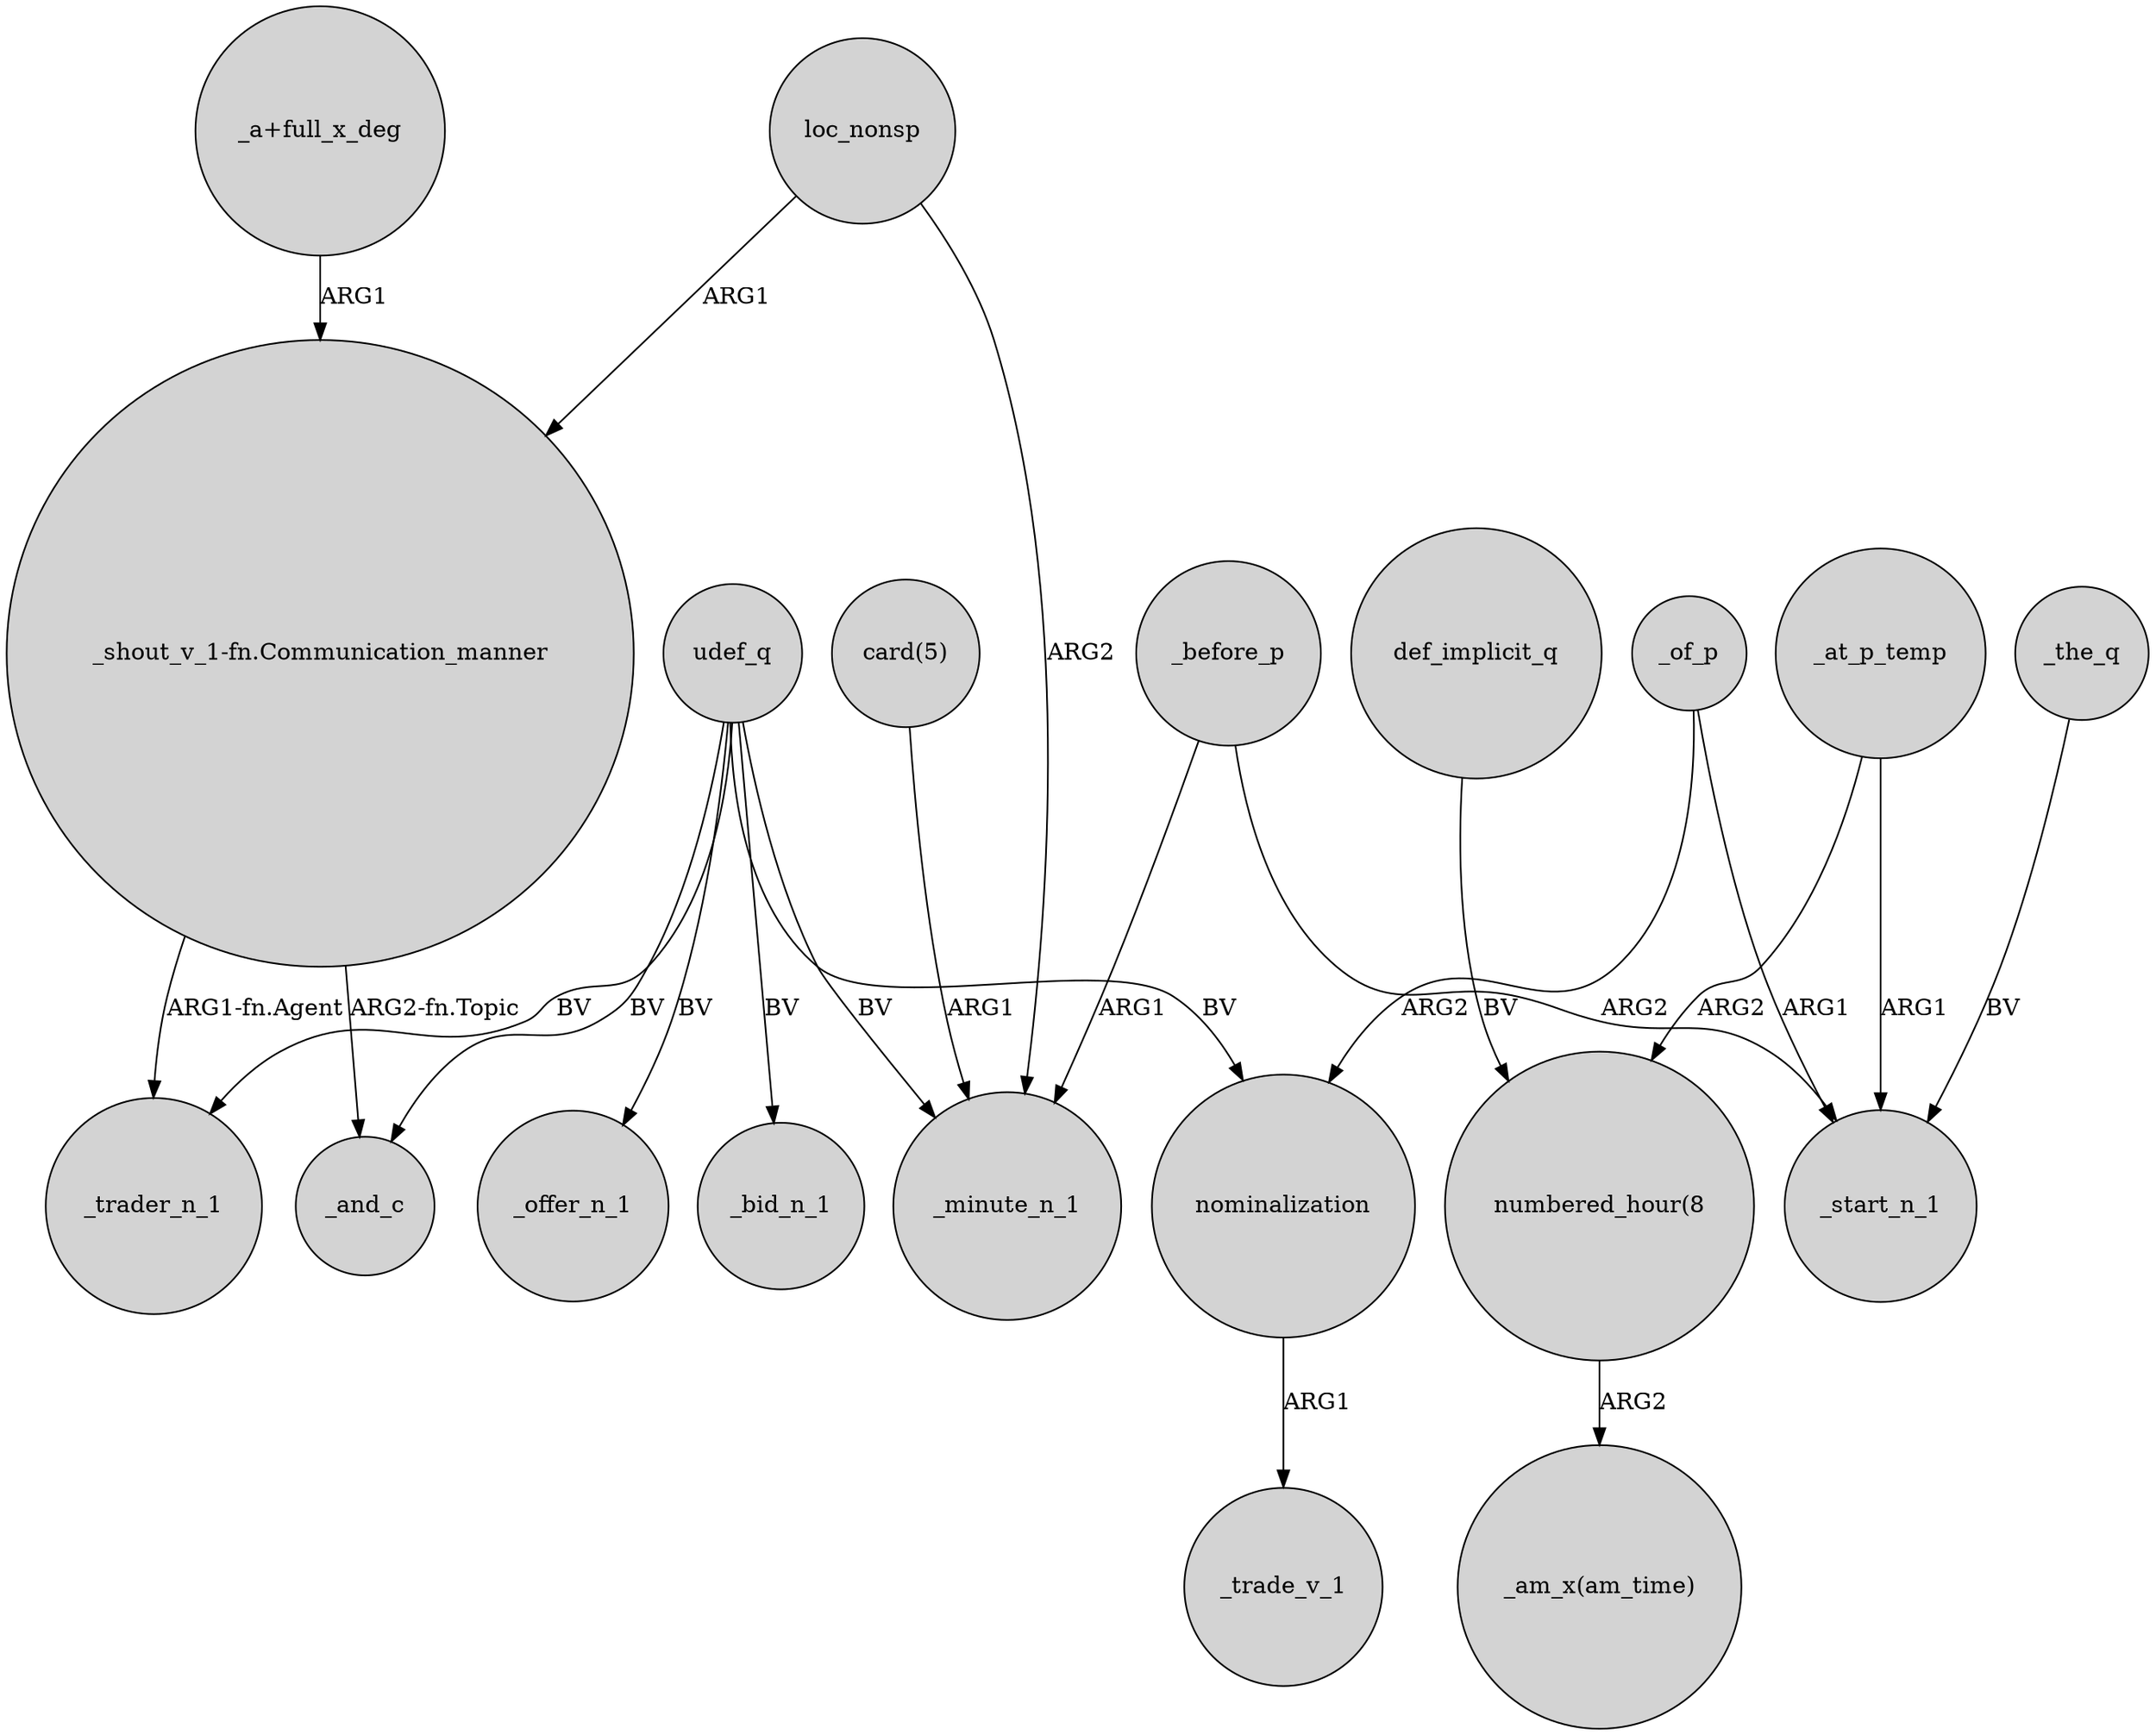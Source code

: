 digraph {
	node [shape=circle style=filled]
	"_shout_v_1-fn.Communication_manner" -> _trader_n_1 [label="ARG1-fn.Agent"]
	"numbered_hour(8":"30)" -> "_am_x(am_time)" [label=ARG2]
	udef_q -> _trader_n_1 [label=BV]
	"_shout_v_1-fn.Communication_manner" -> _and_c [label="ARG2-fn.Topic"]
	_at_p_temp -> "numbered_hour(8":"30)" [label=ARG2]
	udef_q -> _offer_n_1 [label=BV]
	"card(5)" -> _minute_n_1 [label=ARG1]
	nominalization -> _trade_v_1 [label=ARG1]
	loc_nonsp -> _minute_n_1 [label=ARG2]
	_of_p -> _start_n_1 [label=ARG1]
	_of_p -> nominalization [label=ARG2]
	"_a+full_x_deg" -> "_shout_v_1-fn.Communication_manner" [label=ARG1]
	udef_q -> nominalization [label=BV]
	def_implicit_q -> "numbered_hour(8":"30)" [label=BV]
	udef_q -> _bid_n_1 [label=BV]
	_at_p_temp -> _start_n_1 [label=ARG1]
	_before_p -> _minute_n_1 [label=ARG1]
	_before_p -> _start_n_1 [label=ARG2]
	loc_nonsp -> "_shout_v_1-fn.Communication_manner" [label=ARG1]
	udef_q -> _and_c [label=BV]
	_the_q -> _start_n_1 [label=BV]
	udef_q -> _minute_n_1 [label=BV]
}
